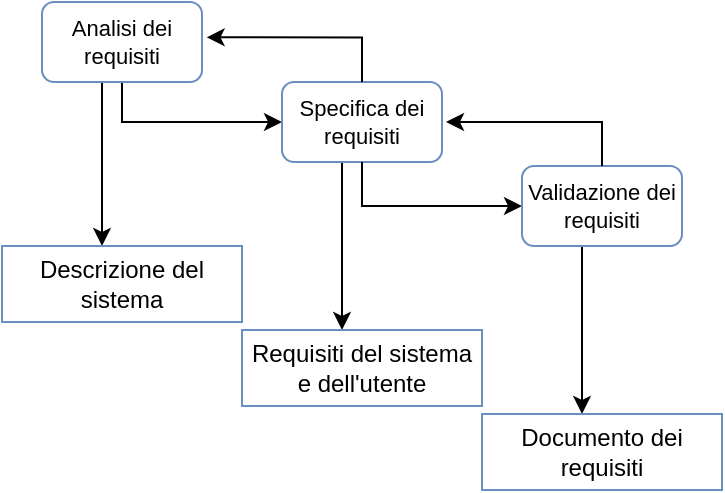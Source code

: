 <mxfile version="24.7.17">
  <diagram name="Pagina-1" id="TnRvqajBCi5-kiuCq8Gu">
    <mxGraphModel dx="676" dy="391" grid="1" gridSize="10" guides="1" tooltips="1" connect="1" arrows="1" fold="1" page="1" pageScale="1" pageWidth="827" pageHeight="1169" math="0" shadow="0">
      <root>
        <mxCell id="0" />
        <mxCell id="1" parent="0" />
        <mxCell id="INnHV-x7ZfGLVXM0BavU-3" style="edgeStyle=orthogonalEdgeStyle;rounded=0;orthogonalLoop=1;jettySize=auto;html=1;entryX=0;entryY=0.5;entryDx=0;entryDy=0;" edge="1" parent="1" source="INnHV-x7ZfGLVXM0BavU-1" target="INnHV-x7ZfGLVXM0BavU-2">
          <mxGeometry relative="1" as="geometry">
            <Array as="points">
              <mxPoint x="360" y="420" />
            </Array>
          </mxGeometry>
        </mxCell>
        <mxCell id="INnHV-x7ZfGLVXM0BavU-15" style="edgeStyle=orthogonalEdgeStyle;rounded=0;orthogonalLoop=1;jettySize=auto;html=1;" edge="1" parent="1">
          <mxGeometry relative="1" as="geometry">
            <mxPoint x="350" y="400" as="sourcePoint" />
            <mxPoint x="350" y="482" as="targetPoint" />
          </mxGeometry>
        </mxCell>
        <mxCell id="INnHV-x7ZfGLVXM0BavU-1" value="Analisi&amp;nbsp;&lt;span style=&quot;background-color: initial; font-size: 11px;&quot;&gt;dei requisiti&lt;/span&gt;" style="rounded=1;whiteSpace=wrap;html=1;fillColor=none;strokeColor=#6c8ebf;fontSize=11;" vertex="1" parent="1">
          <mxGeometry x="320" y="360" width="80" height="40" as="geometry" />
        </mxCell>
        <mxCell id="INnHV-x7ZfGLVXM0BavU-13" style="edgeStyle=orthogonalEdgeStyle;rounded=0;orthogonalLoop=1;jettySize=auto;html=1;entryX=0.5;entryY=0;entryDx=0;entryDy=0;" edge="1" parent="1">
          <mxGeometry relative="1" as="geometry">
            <mxPoint x="470" y="440" as="sourcePoint" />
            <mxPoint x="470" y="524" as="targetPoint" />
          </mxGeometry>
        </mxCell>
        <mxCell id="INnHV-x7ZfGLVXM0BavU-2" value="Specifica&amp;nbsp;&lt;span style=&quot;background-color: initial; font-size: 11px;&quot;&gt;dei requisiti&lt;/span&gt;" style="rounded=1;whiteSpace=wrap;html=1;fillColor=none;strokeColor=#6c8ebf;fontSize=11;" vertex="1" parent="1">
          <mxGeometry x="440" y="400" width="80" height="40" as="geometry" />
        </mxCell>
        <mxCell id="INnHV-x7ZfGLVXM0BavU-4" style="edgeStyle=orthogonalEdgeStyle;rounded=0;orthogonalLoop=1;jettySize=auto;html=1;entryX=1.029;entryY=0.442;entryDx=0;entryDy=0;entryPerimeter=0;" edge="1" parent="1" source="INnHV-x7ZfGLVXM0BavU-2" target="INnHV-x7ZfGLVXM0BavU-1">
          <mxGeometry relative="1" as="geometry">
            <Array as="points">
              <mxPoint x="480" y="378" />
            </Array>
          </mxGeometry>
        </mxCell>
        <mxCell id="INnHV-x7ZfGLVXM0BavU-6" style="edgeStyle=orthogonalEdgeStyle;rounded=0;orthogonalLoop=1;jettySize=auto;html=1;entryX=0;entryY=0.5;entryDx=0;entryDy=0;exitX=0.5;exitY=1;exitDx=0;exitDy=0;" edge="1" parent="1" target="INnHV-x7ZfGLVXM0BavU-7" source="INnHV-x7ZfGLVXM0BavU-2">
          <mxGeometry relative="1" as="geometry">
            <mxPoint x="480" y="442" as="sourcePoint" />
            <Array as="points">
              <mxPoint x="480" y="462" />
            </Array>
          </mxGeometry>
        </mxCell>
        <mxCell id="INnHV-x7ZfGLVXM0BavU-14" style="edgeStyle=orthogonalEdgeStyle;rounded=0;orthogonalLoop=1;jettySize=auto;html=1;entryX=0.5;entryY=0;entryDx=0;entryDy=0;" edge="1" parent="1">
          <mxGeometry relative="1" as="geometry">
            <mxPoint x="590" y="482" as="sourcePoint" />
            <mxPoint x="590" y="566" as="targetPoint" />
          </mxGeometry>
        </mxCell>
        <mxCell id="INnHV-x7ZfGLVXM0BavU-7" value="Validazione&amp;nbsp;&lt;span style=&quot;background-color: initial; font-size: 11px;&quot;&gt;dei requisiti&lt;/span&gt;" style="rounded=1;whiteSpace=wrap;html=1;fillColor=none;strokeColor=#6c8ebf;fontSize=11;" vertex="1" parent="1">
          <mxGeometry x="560" y="442" width="80" height="40" as="geometry" />
        </mxCell>
        <mxCell id="INnHV-x7ZfGLVXM0BavU-8" style="edgeStyle=orthogonalEdgeStyle;rounded=0;orthogonalLoop=1;jettySize=auto;html=1;entryX=1.029;entryY=0.442;entryDx=0;entryDy=0;entryPerimeter=0;" edge="1" parent="1" source="INnHV-x7ZfGLVXM0BavU-7">
          <mxGeometry relative="1" as="geometry">
            <mxPoint x="522" y="420" as="targetPoint" />
            <Array as="points">
              <mxPoint x="600" y="420" />
            </Array>
          </mxGeometry>
        </mxCell>
        <mxCell id="INnHV-x7ZfGLVXM0BavU-9" value="Descrizione del sistema" style="rounded=0;whiteSpace=wrap;html=1;fillColor=none;strokeColor=#6c8ebf;" vertex="1" parent="1">
          <mxGeometry x="300" y="482" width="120" height="38" as="geometry" />
        </mxCell>
        <mxCell id="INnHV-x7ZfGLVXM0BavU-11" value="Requisiti del sistema e dell&#39;utente" style="rounded=0;whiteSpace=wrap;html=1;fillColor=none;strokeColor=#6c8ebf;" vertex="1" parent="1">
          <mxGeometry x="420" y="524" width="120" height="38" as="geometry" />
        </mxCell>
        <mxCell id="INnHV-x7ZfGLVXM0BavU-12" value="Documento dei requisiti" style="rounded=0;whiteSpace=wrap;html=1;fillColor=none;strokeColor=#6c8ebf;" vertex="1" parent="1">
          <mxGeometry x="540" y="566" width="120" height="38" as="geometry" />
        </mxCell>
      </root>
    </mxGraphModel>
  </diagram>
</mxfile>
